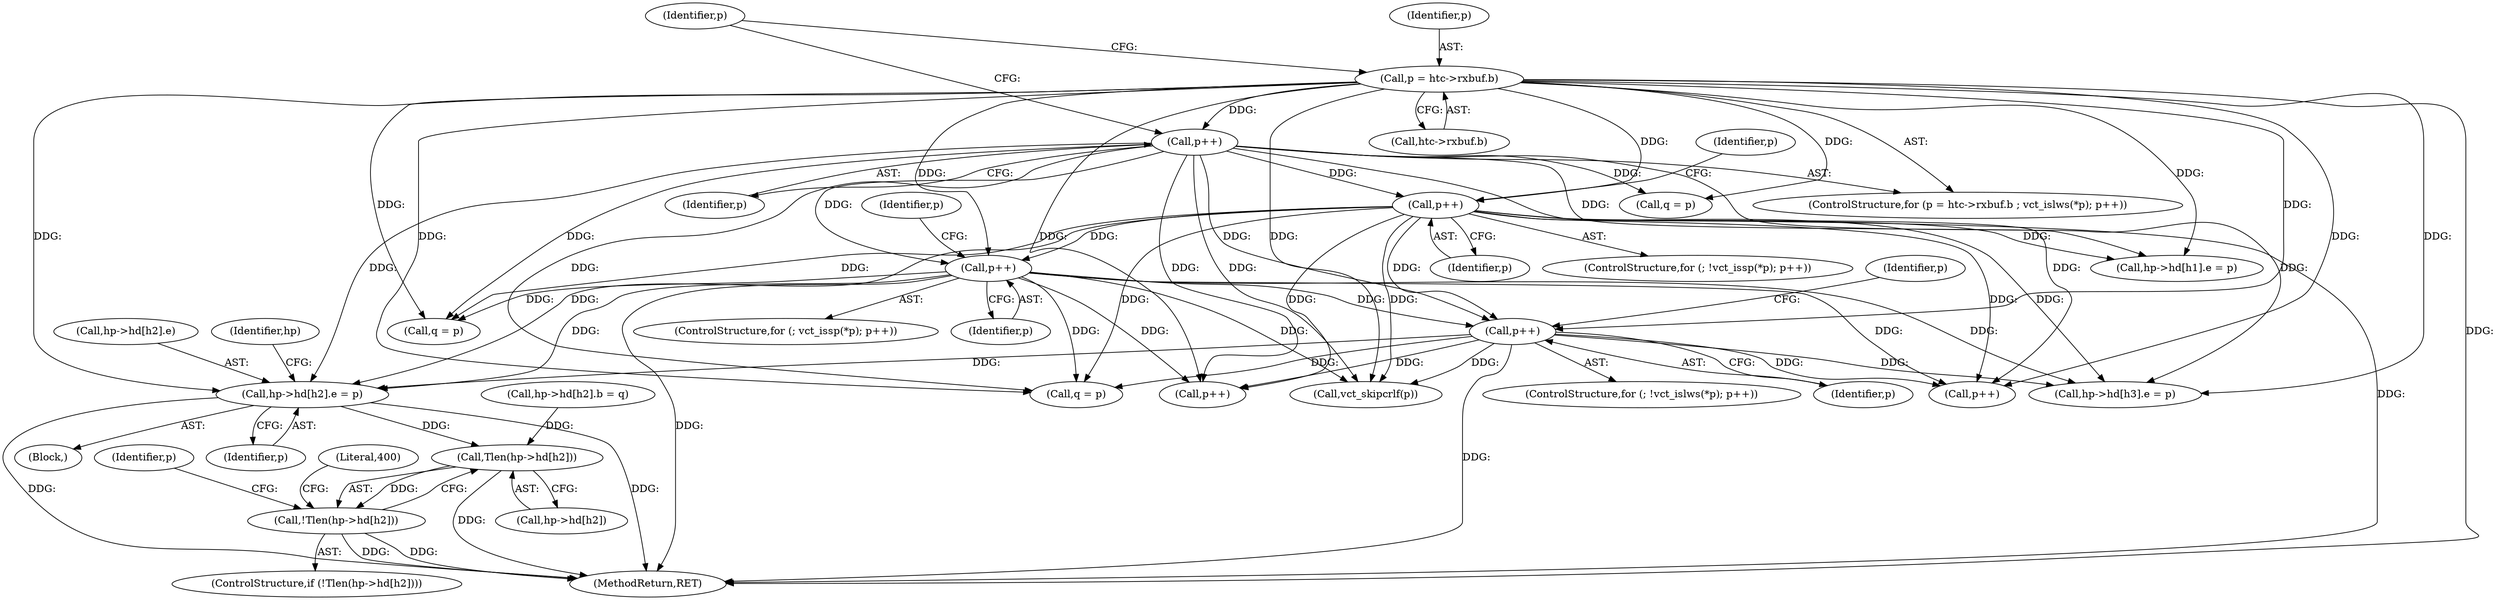 digraph "0_Varnish-Cache_85e8468bec9416bd7e16b0d80cb820ecd2b330c3_0@array" {
"1000217" [label="(Call,hp->hd[h2].e = p)"];
"1000199" [label="(Call,p++)"];
"1000182" [label="(Call,p++)"];
"1000151" [label="(Call,p++)"];
"1000140" [label="(Call,p++)"];
"1000130" [label="(Call,p = htc->rxbuf.b)"];
"1000228" [label="(Call,Tlen(hp->hd[h2]))"];
"1000227" [label="(Call,!Tlen(hp->hd[h2]))"];
"1000249" [label="(Call,q = p)"];
"1000141" [label="(Identifier,p)"];
"1000239" [label="(Identifier,p)"];
"1000191" [label="(Call,q = p)"];
"1000361" [label="(MethodReturn,RET)"];
"1000139" [label="(Identifier,p)"];
"1000263" [label="(Call,p++)"];
"1000231" [label="(Identifier,hp)"];
"1000218" [label="(Call,hp->hd[h2].e)"];
"1000240" [label="(Call,p++)"];
"1000208" [label="(Call,hp->hd[h2].b = q)"];
"1000194" [label="(ControlStructure,for (; !vct_islws(*p); p++))"];
"1000151" [label="(Call,p++)"];
"1000229" [label="(Call,hp->hd[h2])"];
"1000116" [label="(Block,)"];
"1000296" [label="(Call,vct_skipcrlf(p))"];
"1000199" [label="(Call,p++)"];
"1000200" [label="(Identifier,p)"];
"1000131" [label="(Identifier,p)"];
"1000152" [label="(Identifier,p)"];
"1000130" [label="(Call,p = htc->rxbuf.b)"];
"1000132" [label="(Call,htc->rxbuf.b)"];
"1000217" [label="(Call,hp->hd[h2].e = p)"];
"1000228" [label="(Call,Tlen(hp->hd[h2]))"];
"1000235" [label="(Literal,400)"];
"1000150" [label="(Identifier,p)"];
"1000129" [label="(ControlStructure,for (p = htc->rxbuf.b ; vct_islws(*p); p++))"];
"1000227" [label="(Call,!Tlen(hp->hd[h2]))"];
"1000226" [label="(ControlStructure,if (!Tlen(hp->hd[h2])))"];
"1000225" [label="(Identifier,p)"];
"1000146" [label="(ControlStructure,for (; !vct_issp(*p); p++))"];
"1000143" [label="(Call,q = p)"];
"1000181" [label="(Identifier,p)"];
"1000169" [label="(Call,hp->hd[h1].e = p)"];
"1000182" [label="(Call,p++)"];
"1000198" [label="(Identifier,p)"];
"1000183" [label="(Identifier,p)"];
"1000140" [label="(Call,p++)"];
"1000285" [label="(Call,hp->hd[h3].e = p)"];
"1000178" [label="(ControlStructure,for (; vct_issp(*p); p++))"];
"1000217" -> "1000116"  [label="AST: "];
"1000217" -> "1000225"  [label="CFG: "];
"1000218" -> "1000217"  [label="AST: "];
"1000225" -> "1000217"  [label="AST: "];
"1000231" -> "1000217"  [label="CFG: "];
"1000217" -> "1000361"  [label="DDG: "];
"1000217" -> "1000361"  [label="DDG: "];
"1000199" -> "1000217"  [label="DDG: "];
"1000182" -> "1000217"  [label="DDG: "];
"1000151" -> "1000217"  [label="DDG: "];
"1000140" -> "1000217"  [label="DDG: "];
"1000130" -> "1000217"  [label="DDG: "];
"1000217" -> "1000228"  [label="DDG: "];
"1000199" -> "1000194"  [label="AST: "];
"1000199" -> "1000200"  [label="CFG: "];
"1000200" -> "1000199"  [label="AST: "];
"1000198" -> "1000199"  [label="CFG: "];
"1000199" -> "1000361"  [label="DDG: "];
"1000182" -> "1000199"  [label="DDG: "];
"1000151" -> "1000199"  [label="DDG: "];
"1000140" -> "1000199"  [label="DDG: "];
"1000130" -> "1000199"  [label="DDG: "];
"1000199" -> "1000240"  [label="DDG: "];
"1000199" -> "1000249"  [label="DDG: "];
"1000199" -> "1000263"  [label="DDG: "];
"1000199" -> "1000285"  [label="DDG: "];
"1000199" -> "1000296"  [label="DDG: "];
"1000182" -> "1000178"  [label="AST: "];
"1000182" -> "1000183"  [label="CFG: "];
"1000183" -> "1000182"  [label="AST: "];
"1000181" -> "1000182"  [label="CFG: "];
"1000182" -> "1000361"  [label="DDG: "];
"1000151" -> "1000182"  [label="DDG: "];
"1000140" -> "1000182"  [label="DDG: "];
"1000130" -> "1000182"  [label="DDG: "];
"1000182" -> "1000191"  [label="DDG: "];
"1000182" -> "1000240"  [label="DDG: "];
"1000182" -> "1000249"  [label="DDG: "];
"1000182" -> "1000263"  [label="DDG: "];
"1000182" -> "1000285"  [label="DDG: "];
"1000182" -> "1000296"  [label="DDG: "];
"1000151" -> "1000146"  [label="AST: "];
"1000151" -> "1000152"  [label="CFG: "];
"1000152" -> "1000151"  [label="AST: "];
"1000150" -> "1000151"  [label="CFG: "];
"1000151" -> "1000361"  [label="DDG: "];
"1000140" -> "1000151"  [label="DDG: "];
"1000130" -> "1000151"  [label="DDG: "];
"1000151" -> "1000169"  [label="DDG: "];
"1000151" -> "1000191"  [label="DDG: "];
"1000151" -> "1000240"  [label="DDG: "];
"1000151" -> "1000249"  [label="DDG: "];
"1000151" -> "1000263"  [label="DDG: "];
"1000151" -> "1000285"  [label="DDG: "];
"1000151" -> "1000296"  [label="DDG: "];
"1000140" -> "1000129"  [label="AST: "];
"1000140" -> "1000141"  [label="CFG: "];
"1000141" -> "1000140"  [label="AST: "];
"1000139" -> "1000140"  [label="CFG: "];
"1000130" -> "1000140"  [label="DDG: "];
"1000140" -> "1000143"  [label="DDG: "];
"1000140" -> "1000169"  [label="DDG: "];
"1000140" -> "1000191"  [label="DDG: "];
"1000140" -> "1000240"  [label="DDG: "];
"1000140" -> "1000249"  [label="DDG: "];
"1000140" -> "1000263"  [label="DDG: "];
"1000140" -> "1000285"  [label="DDG: "];
"1000140" -> "1000296"  [label="DDG: "];
"1000130" -> "1000129"  [label="AST: "];
"1000130" -> "1000132"  [label="CFG: "];
"1000131" -> "1000130"  [label="AST: "];
"1000132" -> "1000130"  [label="AST: "];
"1000139" -> "1000130"  [label="CFG: "];
"1000130" -> "1000361"  [label="DDG: "];
"1000130" -> "1000143"  [label="DDG: "];
"1000130" -> "1000169"  [label="DDG: "];
"1000130" -> "1000191"  [label="DDG: "];
"1000130" -> "1000240"  [label="DDG: "];
"1000130" -> "1000249"  [label="DDG: "];
"1000130" -> "1000263"  [label="DDG: "];
"1000130" -> "1000285"  [label="DDG: "];
"1000130" -> "1000296"  [label="DDG: "];
"1000228" -> "1000227"  [label="AST: "];
"1000228" -> "1000229"  [label="CFG: "];
"1000229" -> "1000228"  [label="AST: "];
"1000227" -> "1000228"  [label="CFG: "];
"1000228" -> "1000361"  [label="DDG: "];
"1000228" -> "1000227"  [label="DDG: "];
"1000208" -> "1000228"  [label="DDG: "];
"1000227" -> "1000226"  [label="AST: "];
"1000235" -> "1000227"  [label="CFG: "];
"1000239" -> "1000227"  [label="CFG: "];
"1000227" -> "1000361"  [label="DDG: "];
"1000227" -> "1000361"  [label="DDG: "];
}
